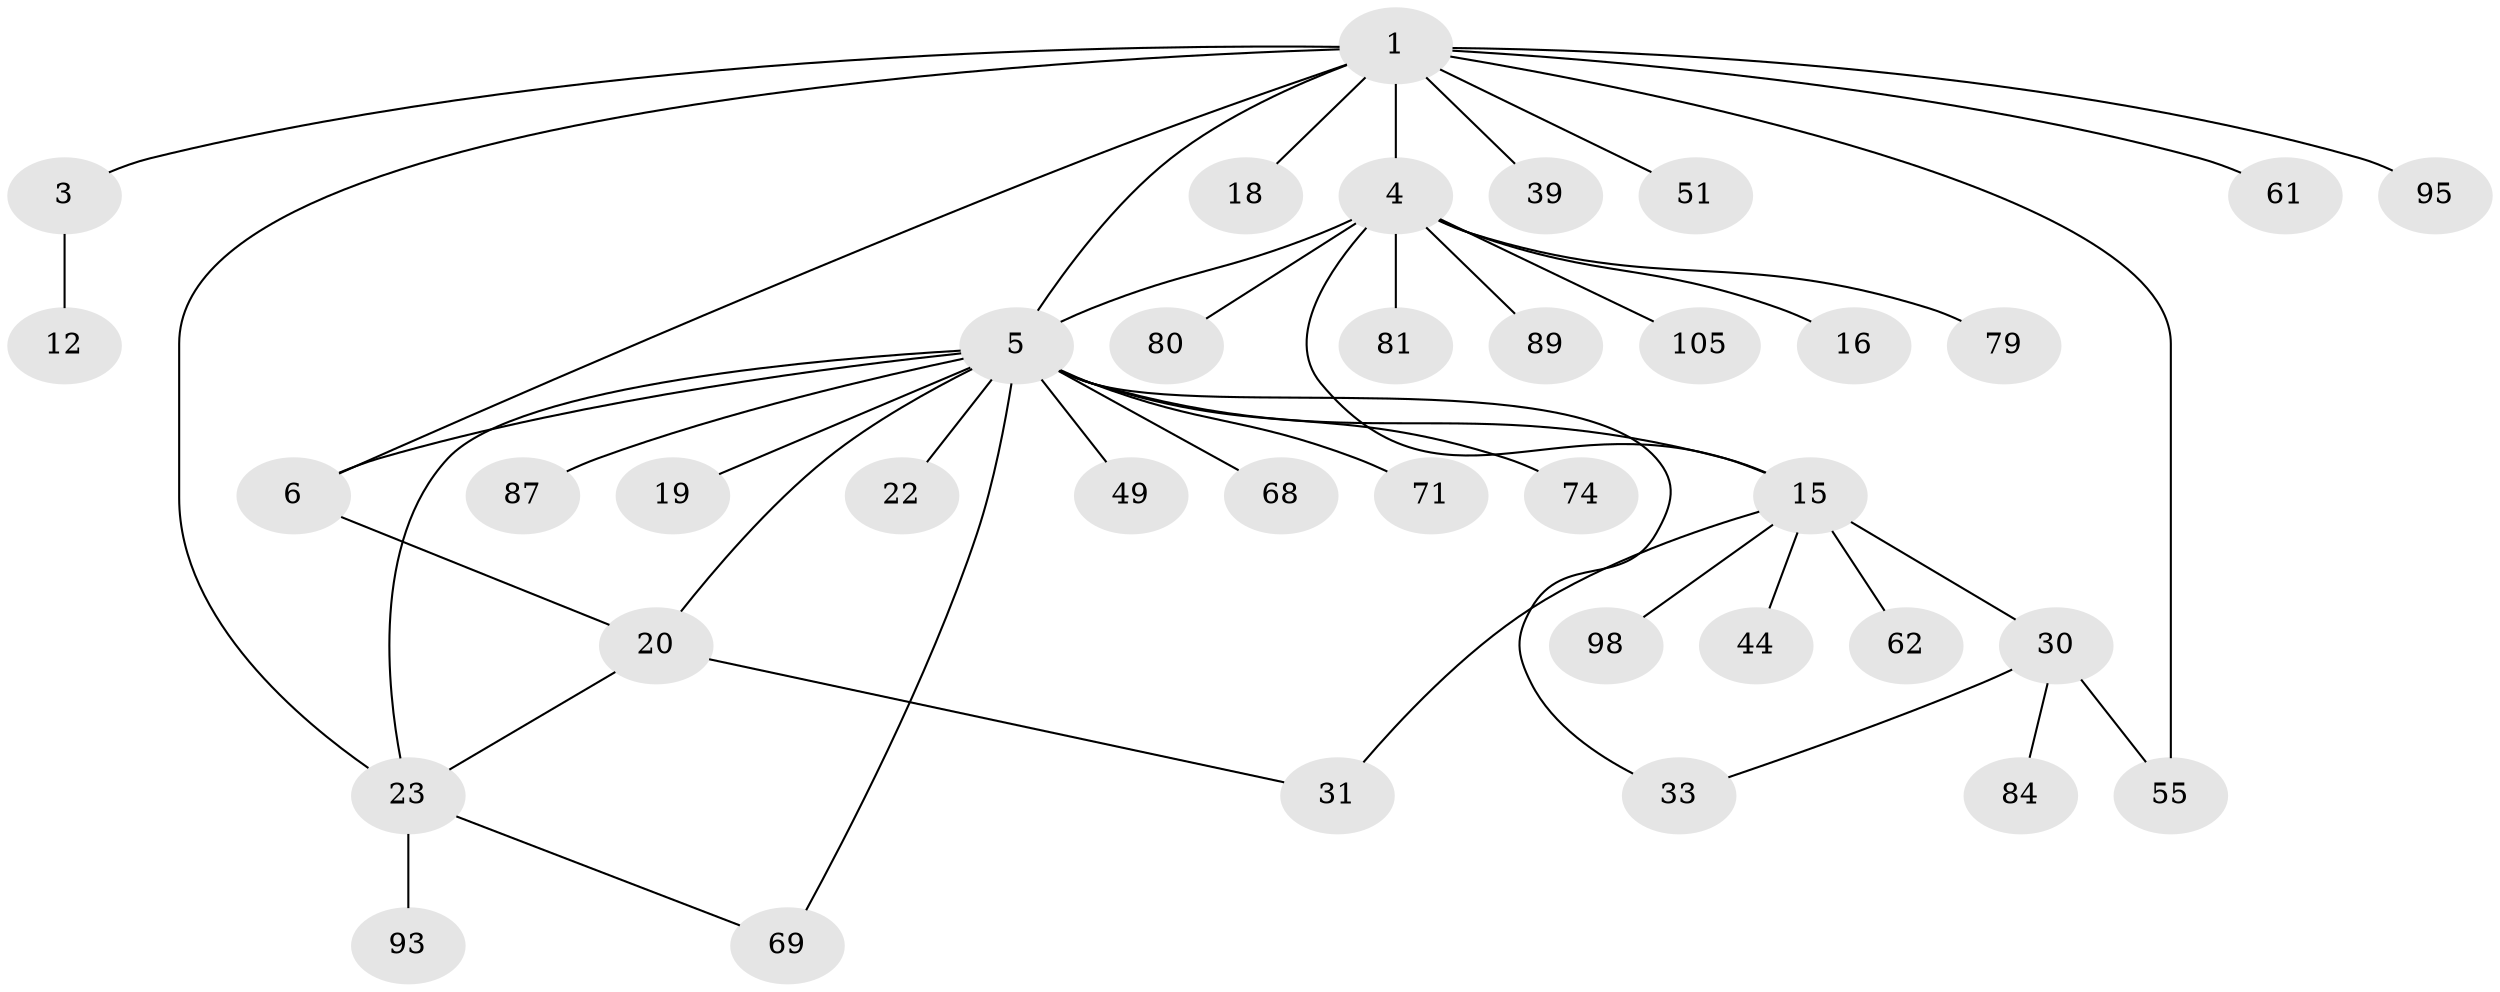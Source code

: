 // original degree distribution, {7: 0.016129032258064516, 5: 0.024193548387096774, 2: 0.24193548387096775, 6: 0.008064516129032258, 3: 0.20967741935483872, 8: 0.008064516129032258, 4: 0.0967741935483871, 1: 0.3951612903225806}
// Generated by graph-tools (version 1.1) at 2025/17/03/04/25 18:17:02]
// undirected, 37 vertices, 46 edges
graph export_dot {
graph [start="1"]
  node [color=gray90,style=filled];
  1 [super="+9+2+112+67+57"];
  3;
  4 [super="+38+8+88+32"];
  5 [super="+27+11+7+53"];
  6 [super="+10+26"];
  12;
  15 [super="+17+25+63"];
  16 [super="+96"];
  18 [super="+113"];
  19;
  20 [super="+78+100"];
  22;
  23 [super="+48+59+54"];
  30 [super="+60+41"];
  31 [super="+90+40"];
  33 [super="+52"];
  39;
  44;
  49;
  51 [super="+58"];
  55;
  61 [super="+111"];
  62 [super="+66"];
  68 [super="+73"];
  69;
  71;
  74;
  79 [super="+82"];
  80;
  81 [super="+104"];
  84 [super="+114"];
  87;
  89;
  93;
  95;
  98;
  105;
  1 -- 4;
  1 -- 6;
  1 -- 39;
  1 -- 18;
  1 -- 3;
  1 -- 51;
  1 -- 61;
  1 -- 95;
  1 -- 5;
  1 -- 55;
  1 -- 23;
  3 -- 12;
  4 -- 5;
  4 -- 81;
  4 -- 16;
  4 -- 89;
  4 -- 15;
  4 -- 80;
  4 -- 105;
  4 -- 79;
  5 -- 19;
  5 -- 22;
  5 -- 49;
  5 -- 33;
  5 -- 6;
  5 -- 69;
  5 -- 71;
  5 -- 74;
  5 -- 15;
  5 -- 20;
  5 -- 23 [weight=2];
  5 -- 68;
  5 -- 87;
  6 -- 20;
  15 -- 98;
  15 -- 44;
  15 -- 31;
  15 -- 30 [weight=2];
  15 -- 62;
  20 -- 23;
  20 -- 31;
  23 -- 93;
  23 -- 69;
  30 -- 84;
  30 -- 33;
  30 -- 55;
}
